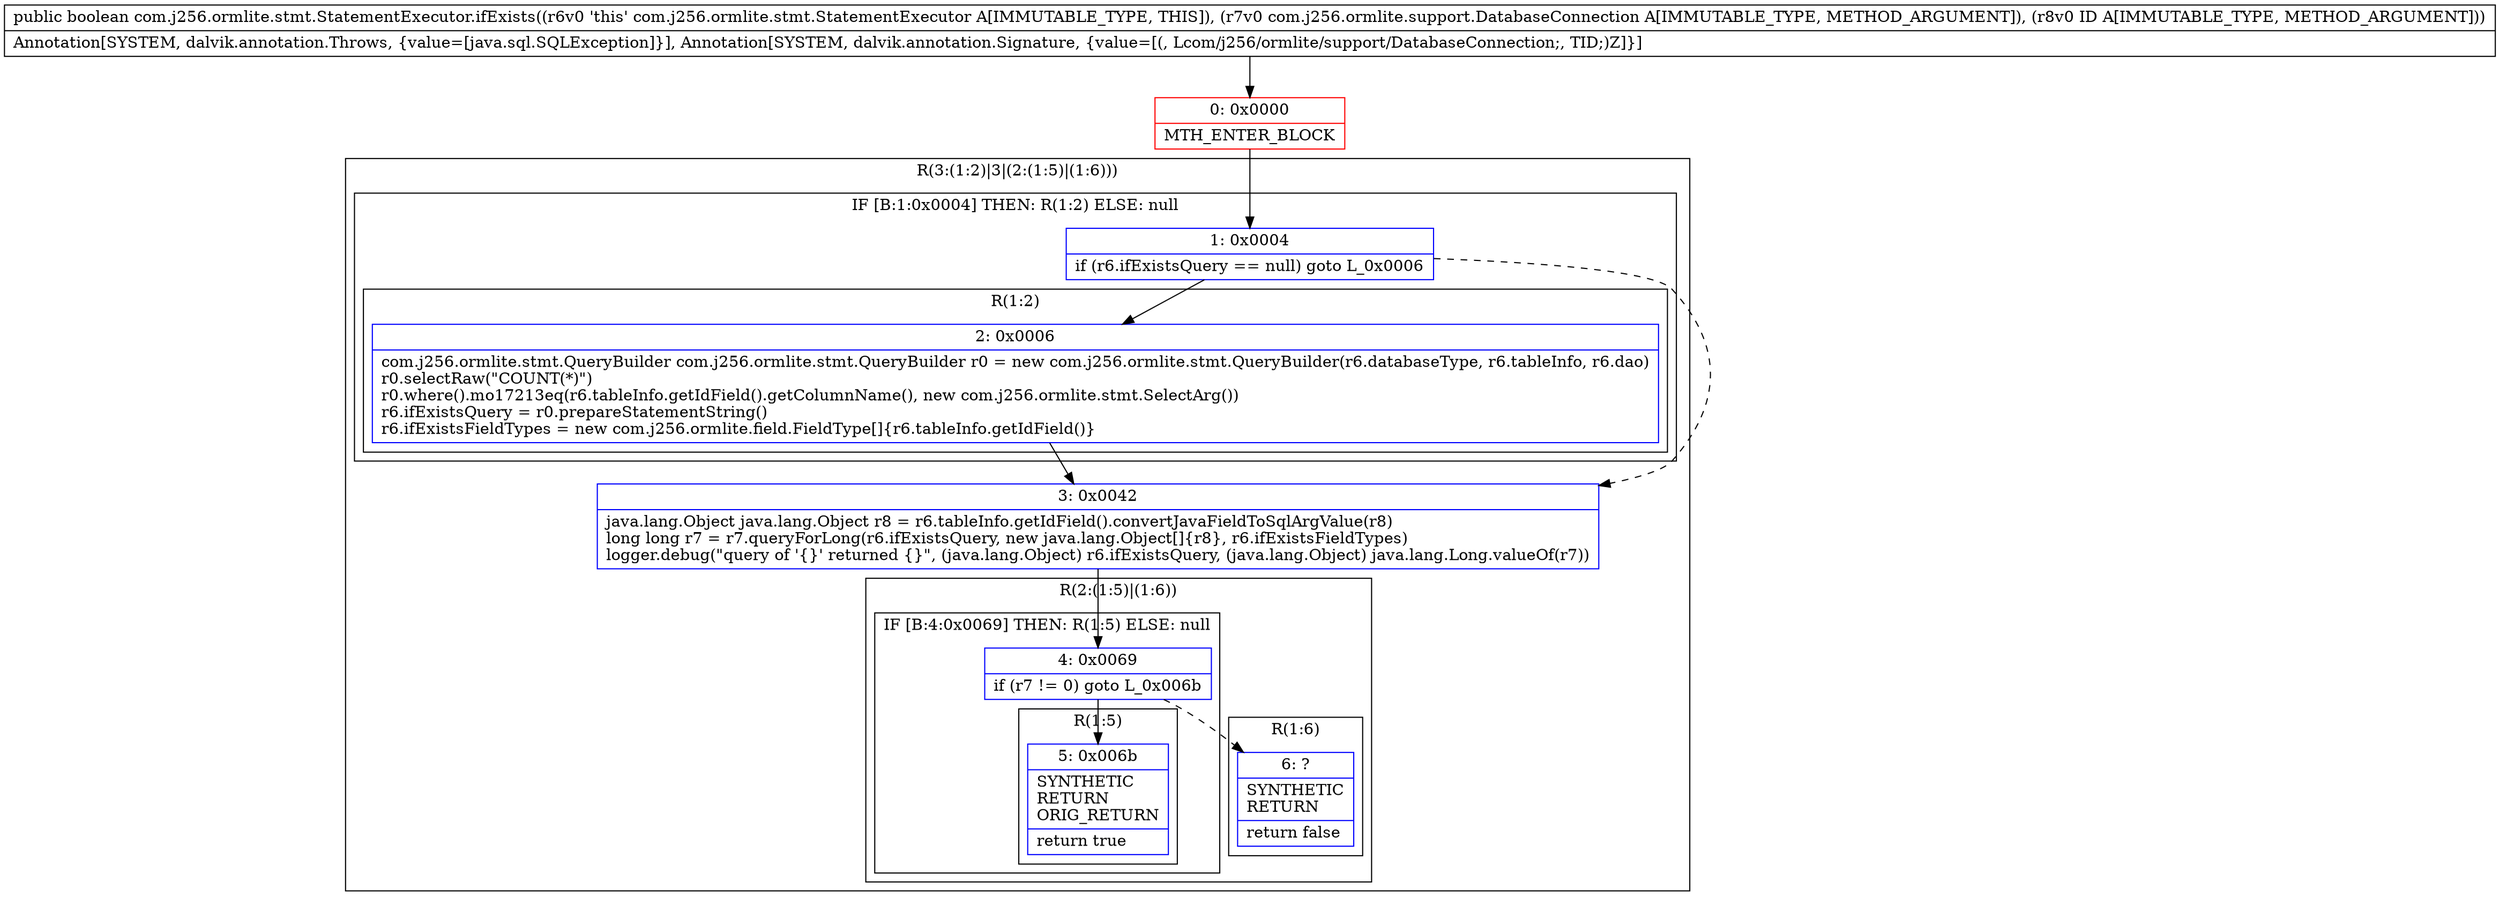 digraph "CFG forcom.j256.ormlite.stmt.StatementExecutor.ifExists(Lcom\/j256\/ormlite\/support\/DatabaseConnection;Ljava\/lang\/Object;)Z" {
subgraph cluster_Region_681201318 {
label = "R(3:(1:2)|3|(2:(1:5)|(1:6)))";
node [shape=record,color=blue];
subgraph cluster_IfRegion_171837842 {
label = "IF [B:1:0x0004] THEN: R(1:2) ELSE: null";
node [shape=record,color=blue];
Node_1 [shape=record,label="{1\:\ 0x0004|if (r6.ifExistsQuery == null) goto L_0x0006\l}"];
subgraph cluster_Region_705027535 {
label = "R(1:2)";
node [shape=record,color=blue];
Node_2 [shape=record,label="{2\:\ 0x0006|com.j256.ormlite.stmt.QueryBuilder com.j256.ormlite.stmt.QueryBuilder r0 = new com.j256.ormlite.stmt.QueryBuilder(r6.databaseType, r6.tableInfo, r6.dao)\lr0.selectRaw(\"COUNT(*)\")\lr0.where().mo17213eq(r6.tableInfo.getIdField().getColumnName(), new com.j256.ormlite.stmt.SelectArg())\lr6.ifExistsQuery = r0.prepareStatementString()\lr6.ifExistsFieldTypes = new com.j256.ormlite.field.FieldType[]\{r6.tableInfo.getIdField()\}\l}"];
}
}
Node_3 [shape=record,label="{3\:\ 0x0042|java.lang.Object java.lang.Object r8 = r6.tableInfo.getIdField().convertJavaFieldToSqlArgValue(r8)\llong long r7 = r7.queryForLong(r6.ifExistsQuery, new java.lang.Object[]\{r8\}, r6.ifExistsFieldTypes)\llogger.debug(\"query of '\{\}' returned \{\}\", (java.lang.Object) r6.ifExistsQuery, (java.lang.Object) java.lang.Long.valueOf(r7))\l}"];
subgraph cluster_Region_1678016846 {
label = "R(2:(1:5)|(1:6))";
node [shape=record,color=blue];
subgraph cluster_IfRegion_2059234430 {
label = "IF [B:4:0x0069] THEN: R(1:5) ELSE: null";
node [shape=record,color=blue];
Node_4 [shape=record,label="{4\:\ 0x0069|if (r7 != 0) goto L_0x006b\l}"];
subgraph cluster_Region_560804574 {
label = "R(1:5)";
node [shape=record,color=blue];
Node_5 [shape=record,label="{5\:\ 0x006b|SYNTHETIC\lRETURN\lORIG_RETURN\l|return true\l}"];
}
}
subgraph cluster_Region_242347413 {
label = "R(1:6)";
node [shape=record,color=blue];
Node_6 [shape=record,label="{6\:\ ?|SYNTHETIC\lRETURN\l|return false\l}"];
}
}
}
Node_0 [shape=record,color=red,label="{0\:\ 0x0000|MTH_ENTER_BLOCK\l}"];
MethodNode[shape=record,label="{public boolean com.j256.ormlite.stmt.StatementExecutor.ifExists((r6v0 'this' com.j256.ormlite.stmt.StatementExecutor A[IMMUTABLE_TYPE, THIS]), (r7v0 com.j256.ormlite.support.DatabaseConnection A[IMMUTABLE_TYPE, METHOD_ARGUMENT]), (r8v0 ID A[IMMUTABLE_TYPE, METHOD_ARGUMENT]))  | Annotation[SYSTEM, dalvik.annotation.Throws, \{value=[java.sql.SQLException]\}], Annotation[SYSTEM, dalvik.annotation.Signature, \{value=[(, Lcom\/j256\/ormlite\/support\/DatabaseConnection;, TID;)Z]\}]\l}"];
MethodNode -> Node_0;
Node_1 -> Node_2;
Node_1 -> Node_3[style=dashed];
Node_2 -> Node_3;
Node_3 -> Node_4;
Node_4 -> Node_5;
Node_4 -> Node_6[style=dashed];
Node_0 -> Node_1;
}

